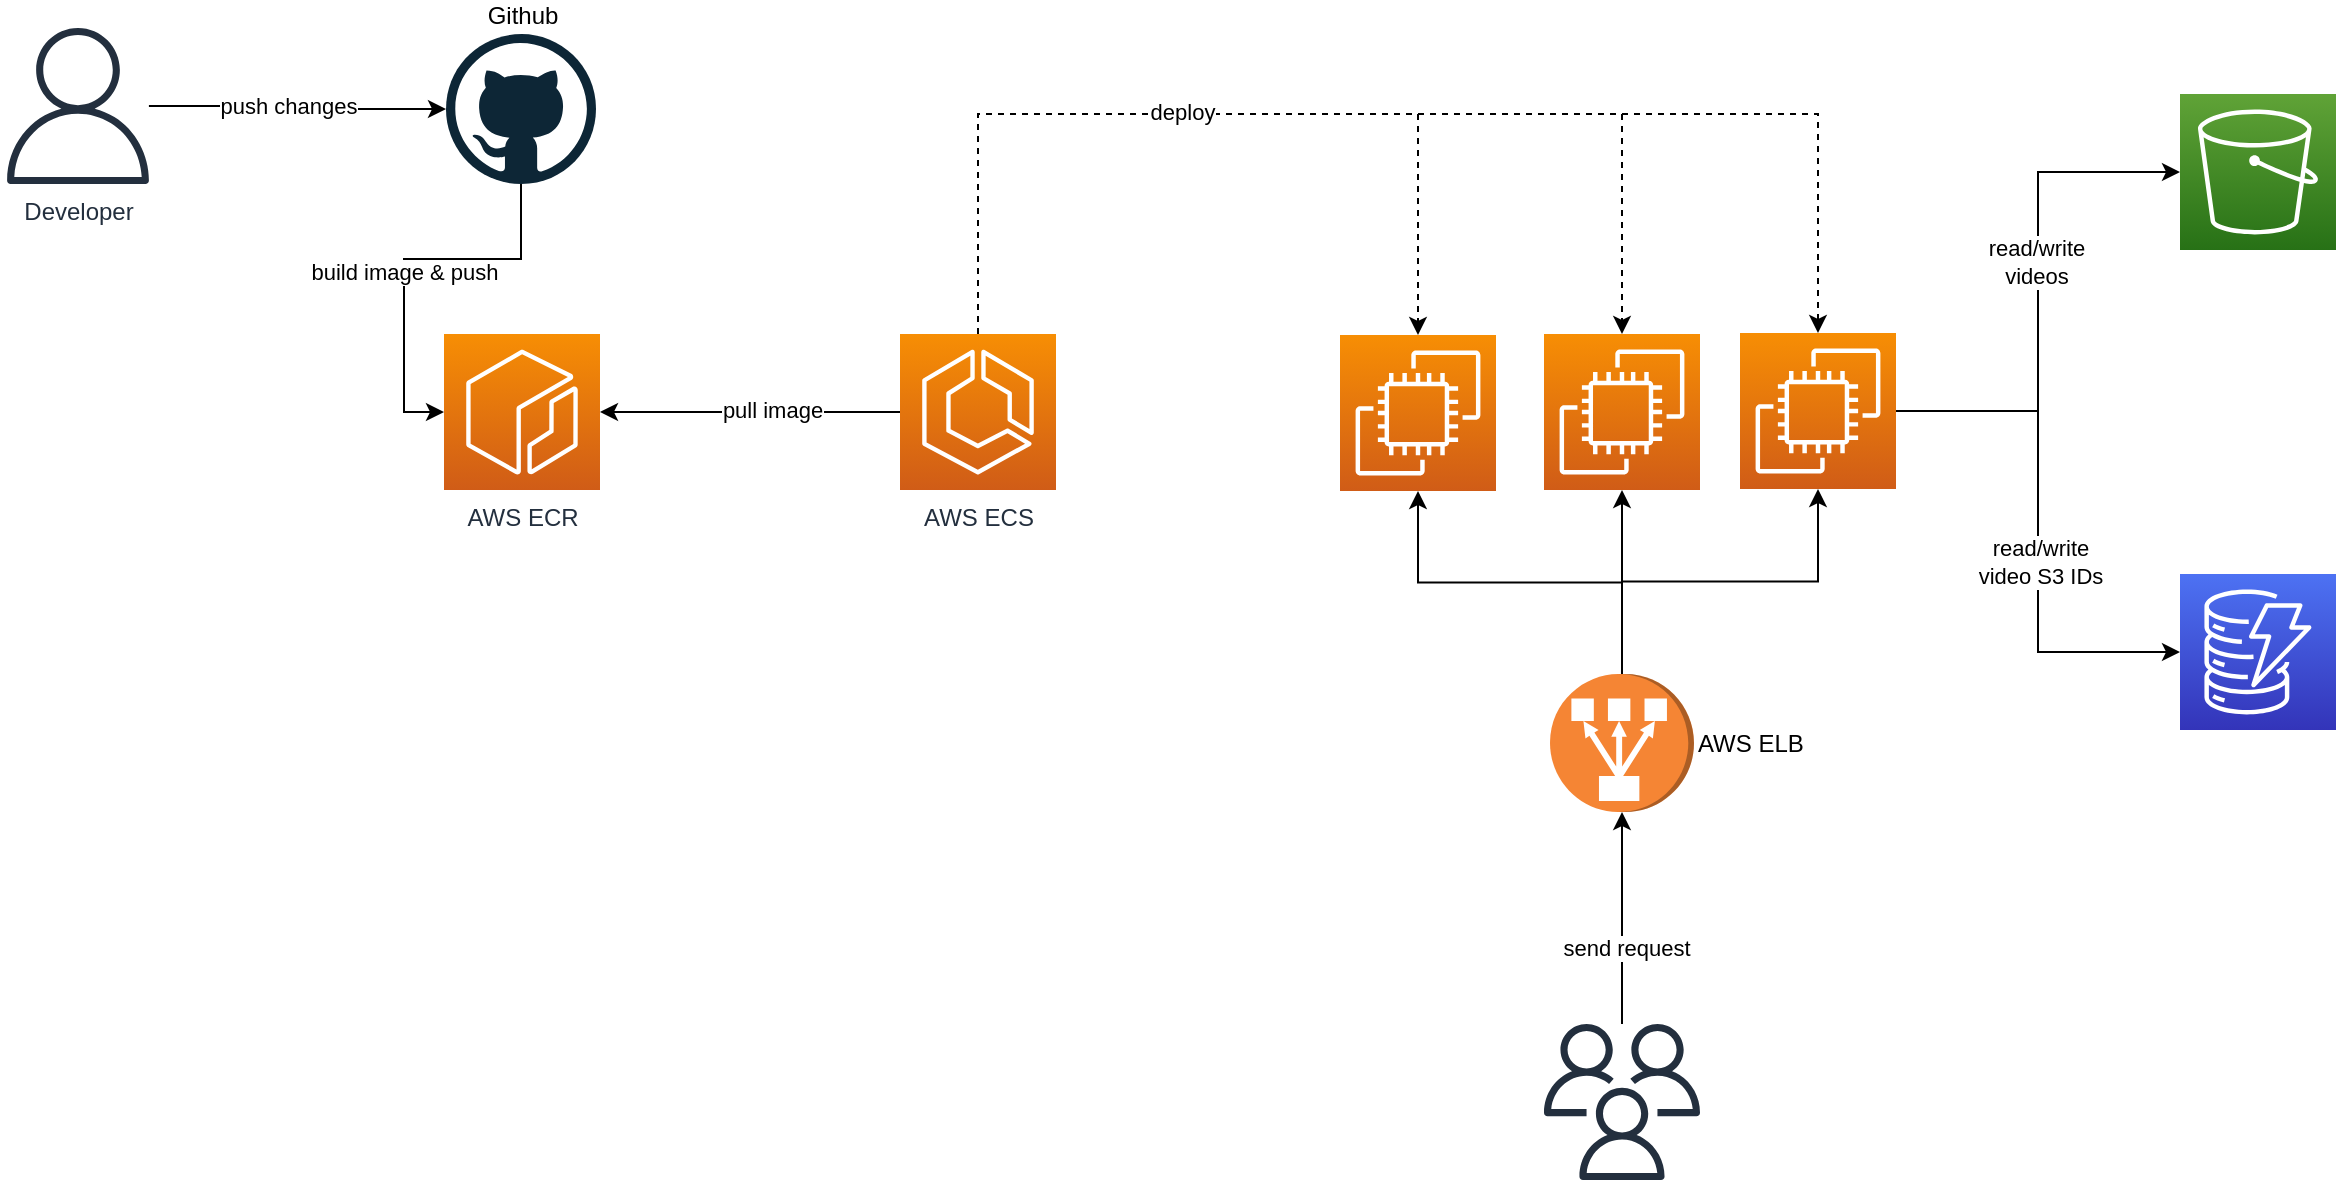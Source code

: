 <mxfile version="15.4.0" type="device"><diagram id="Th-D7L5blDi9pY7P5oev" name="Page-1"><mxGraphModel dx="2249" dy="822" grid="1" gridSize="10" guides="1" tooltips="1" connect="1" arrows="1" fold="1" page="1" pageScale="1" pageWidth="827" pageHeight="1169" math="0" shadow="0"><root><mxCell id="0"/><mxCell id="1" parent="0"/><mxCell id="GThTn7eFioHGDB3DzrY0-1" value="AWS ECR" style="sketch=0;points=[[0,0,0],[0.25,0,0],[0.5,0,0],[0.75,0,0],[1,0,0],[0,1,0],[0.25,1,0],[0.5,1,0],[0.75,1,0],[1,1,0],[0,0.25,0],[0,0.5,0],[0,0.75,0],[1,0.25,0],[1,0.5,0],[1,0.75,0]];outlineConnect=0;fontColor=#232F3E;gradientColor=#F78E04;gradientDirection=north;fillColor=#D05C17;strokeColor=#ffffff;dashed=0;verticalLabelPosition=bottom;verticalAlign=top;align=center;html=1;fontSize=12;fontStyle=0;aspect=fixed;shape=mxgraph.aws4.resourceIcon;resIcon=mxgraph.aws4.ecr;" vertex="1" parent="1"><mxGeometry x="132" y="240" width="78" height="78" as="geometry"/></mxCell><mxCell id="GThTn7eFioHGDB3DzrY0-8" style="edgeStyle=orthogonalEdgeStyle;rounded=0;orthogonalLoop=1;jettySize=auto;html=1;" edge="1" parent="1" source="GThTn7eFioHGDB3DzrY0-2" target="GThTn7eFioHGDB3DzrY0-1"><mxGeometry relative="1" as="geometry"/></mxCell><mxCell id="GThTn7eFioHGDB3DzrY0-15" value="pull image" style="edgeLabel;html=1;align=center;verticalAlign=middle;resizable=0;points=[];" vertex="1" connectable="0" parent="GThTn7eFioHGDB3DzrY0-8"><mxGeometry x="-0.14" y="-1" relative="1" as="geometry"><mxPoint as="offset"/></mxGeometry></mxCell><mxCell id="GThTn7eFioHGDB3DzrY0-16" style="edgeStyle=orthogonalEdgeStyle;rounded=0;orthogonalLoop=1;jettySize=auto;html=1;entryX=0.5;entryY=0;entryDx=0;entryDy=0;entryPerimeter=0;dashed=1;" edge="1" parent="1" source="GThTn7eFioHGDB3DzrY0-2" target="GThTn7eFioHGDB3DzrY0-13"><mxGeometry relative="1" as="geometry"><Array as="points"><mxPoint x="399" y="130"/><mxPoint x="721" y="130"/></Array></mxGeometry></mxCell><mxCell id="GThTn7eFioHGDB3DzrY0-36" style="edgeStyle=orthogonalEdgeStyle;rounded=0;orthogonalLoop=1;jettySize=auto;html=1;entryX=0.5;entryY=0;entryDx=0;entryDy=0;entryPerimeter=0;dashed=1;" edge="1" parent="1" source="GThTn7eFioHGDB3DzrY0-2" target="GThTn7eFioHGDB3DzrY0-3"><mxGeometry relative="1" as="geometry"><Array as="points"><mxPoint x="399" y="130"/><mxPoint x="619" y="130"/></Array></mxGeometry></mxCell><mxCell id="GThTn7eFioHGDB3DzrY0-37" style="edgeStyle=orthogonalEdgeStyle;rounded=0;orthogonalLoop=1;jettySize=auto;html=1;entryX=0.5;entryY=0;entryDx=0;entryDy=0;entryPerimeter=0;dashed=1;" edge="1" parent="1" source="GThTn7eFioHGDB3DzrY0-2" target="GThTn7eFioHGDB3DzrY0-14"><mxGeometry relative="1" as="geometry"><Array as="points"><mxPoint x="399" y="130"/><mxPoint x="819" y="130"/></Array></mxGeometry></mxCell><mxCell id="GThTn7eFioHGDB3DzrY0-38" value="deploy" style="edgeLabel;html=1;align=center;verticalAlign=middle;resizable=0;points=[];" vertex="1" connectable="0" parent="GThTn7eFioHGDB3DzrY0-37"><mxGeometry x="-0.337" y="1" relative="1" as="geometry"><mxPoint as="offset"/></mxGeometry></mxCell><mxCell id="GThTn7eFioHGDB3DzrY0-2" value="AWS ECS" style="sketch=0;points=[[0,0,0],[0.25,0,0],[0.5,0,0],[0.75,0,0],[1,0,0],[0,1,0],[0.25,1,0],[0.5,1,0],[0.75,1,0],[1,1,0],[0,0.25,0],[0,0.5,0],[0,0.75,0],[1,0.25,0],[1,0.5,0],[1,0.75,0]];outlineConnect=0;fontColor=#232F3E;gradientColor=#F78E04;gradientDirection=north;fillColor=#D05C17;strokeColor=#ffffff;dashed=0;verticalLabelPosition=bottom;verticalAlign=top;align=center;html=1;fontSize=12;fontStyle=0;aspect=fixed;shape=mxgraph.aws4.resourceIcon;resIcon=mxgraph.aws4.ecs;" vertex="1" parent="1"><mxGeometry x="360" y="240" width="78" height="78" as="geometry"/></mxCell><mxCell id="GThTn7eFioHGDB3DzrY0-3" value="" style="sketch=0;points=[[0,0,0],[0.25,0,0],[0.5,0,0],[0.75,0,0],[1,0,0],[0,1,0],[0.25,1,0],[0.5,1,0],[0.75,1,0],[1,1,0],[0,0.25,0],[0,0.5,0],[0,0.75,0],[1,0.25,0],[1,0.5,0],[1,0.75,0]];outlineConnect=0;fontColor=#232F3E;gradientColor=#F78E04;gradientDirection=north;fillColor=#D05C17;strokeColor=#ffffff;dashed=0;verticalLabelPosition=bottom;verticalAlign=top;align=center;html=1;fontSize=12;fontStyle=0;aspect=fixed;shape=mxgraph.aws4.resourceIcon;resIcon=mxgraph.aws4.ec2;" vertex="1" parent="1"><mxGeometry x="580" y="240.5" width="78" height="78" as="geometry"/></mxCell><mxCell id="GThTn7eFioHGDB3DzrY0-6" style="edgeStyle=orthogonalEdgeStyle;rounded=0;orthogonalLoop=1;jettySize=auto;html=1;entryX=0;entryY=0.5;entryDx=0;entryDy=0;entryPerimeter=0;" edge="1" parent="1" source="GThTn7eFioHGDB3DzrY0-4" target="GThTn7eFioHGDB3DzrY0-1"><mxGeometry relative="1" as="geometry"/></mxCell><mxCell id="GThTn7eFioHGDB3DzrY0-12" value="build image &amp;amp; push" style="edgeLabel;html=1;align=center;verticalAlign=middle;resizable=0;points=[];" vertex="1" connectable="0" parent="GThTn7eFioHGDB3DzrY0-6"><mxGeometry x="0.062" relative="1" as="geometry"><mxPoint as="offset"/></mxGeometry></mxCell><mxCell id="GThTn7eFioHGDB3DzrY0-4" value="Github" style="dashed=0;outlineConnect=0;html=1;align=center;labelPosition=center;verticalLabelPosition=top;verticalAlign=bottom;shape=mxgraph.weblogos.github" vertex="1" parent="1"><mxGeometry x="133" y="90" width="75" height="75" as="geometry"/></mxCell><mxCell id="GThTn7eFioHGDB3DzrY0-10" style="edgeStyle=orthogonalEdgeStyle;rounded=0;orthogonalLoop=1;jettySize=auto;html=1;" edge="1" parent="1" source="GThTn7eFioHGDB3DzrY0-9" target="GThTn7eFioHGDB3DzrY0-4"><mxGeometry relative="1" as="geometry"/></mxCell><mxCell id="GThTn7eFioHGDB3DzrY0-11" value="push changes" style="edgeLabel;html=1;align=center;verticalAlign=middle;resizable=0;points=[];" vertex="1" connectable="0" parent="GThTn7eFioHGDB3DzrY0-10"><mxGeometry x="-0.073" relative="1" as="geometry"><mxPoint as="offset"/></mxGeometry></mxCell><mxCell id="GThTn7eFioHGDB3DzrY0-9" value="Developer" style="sketch=0;outlineConnect=0;fontColor=#232F3E;gradientColor=none;fillColor=#232F3E;strokeColor=none;dashed=0;verticalLabelPosition=bottom;verticalAlign=top;align=center;html=1;fontSize=12;fontStyle=0;aspect=fixed;pointerEvents=1;shape=mxgraph.aws4.user;" vertex="1" parent="1"><mxGeometry x="-90" y="87" width="78" height="78" as="geometry"/></mxCell><mxCell id="GThTn7eFioHGDB3DzrY0-13" value="" style="sketch=0;points=[[0,0,0],[0.25,0,0],[0.5,0,0],[0.75,0,0],[1,0,0],[0,1,0],[0.25,1,0],[0.5,1,0],[0.75,1,0],[1,1,0],[0,0.25,0],[0,0.5,0],[0,0.75,0],[1,0.25,0],[1,0.5,0],[1,0.75,0]];outlineConnect=0;fontColor=#232F3E;gradientColor=#F78E04;gradientDirection=north;fillColor=#D05C17;strokeColor=#ffffff;dashed=0;verticalLabelPosition=bottom;verticalAlign=top;align=center;html=1;fontSize=12;fontStyle=0;aspect=fixed;shape=mxgraph.aws4.resourceIcon;resIcon=mxgraph.aws4.ec2;" vertex="1" parent="1"><mxGeometry x="682" y="240" width="78" height="78" as="geometry"/></mxCell><mxCell id="GThTn7eFioHGDB3DzrY0-27" style="edgeStyle=orthogonalEdgeStyle;rounded=0;orthogonalLoop=1;jettySize=auto;html=1;entryX=0;entryY=0.5;entryDx=0;entryDy=0;entryPerimeter=0;" edge="1" parent="1" source="GThTn7eFioHGDB3DzrY0-14" target="GThTn7eFioHGDB3DzrY0-24"><mxGeometry relative="1" as="geometry"/></mxCell><mxCell id="GThTn7eFioHGDB3DzrY0-29" value="read/write&lt;br&gt;videos" style="edgeLabel;html=1;align=center;verticalAlign=middle;resizable=0;points=[];" vertex="1" connectable="0" parent="GThTn7eFioHGDB3DzrY0-27"><mxGeometry x="0.118" y="1" relative="1" as="geometry"><mxPoint as="offset"/></mxGeometry></mxCell><mxCell id="GThTn7eFioHGDB3DzrY0-28" style="edgeStyle=orthogonalEdgeStyle;rounded=0;orthogonalLoop=1;jettySize=auto;html=1;entryX=0;entryY=0.5;entryDx=0;entryDy=0;entryPerimeter=0;" edge="1" parent="1" source="GThTn7eFioHGDB3DzrY0-14" target="GThTn7eFioHGDB3DzrY0-26"><mxGeometry relative="1" as="geometry"/></mxCell><mxCell id="GThTn7eFioHGDB3DzrY0-30" value="read/write&lt;br&gt;video S3 IDs" style="edgeLabel;html=1;align=center;verticalAlign=middle;resizable=0;points=[];" vertex="1" connectable="0" parent="GThTn7eFioHGDB3DzrY0-28"><mxGeometry x="0.117" y="1" relative="1" as="geometry"><mxPoint as="offset"/></mxGeometry></mxCell><mxCell id="GThTn7eFioHGDB3DzrY0-14" value="" style="sketch=0;points=[[0,0,0],[0.25,0,0],[0.5,0,0],[0.75,0,0],[1,0,0],[0,1,0],[0.25,1,0],[0.5,1,0],[0.75,1,0],[1,1,0],[0,0.25,0],[0,0.5,0],[0,0.75,0],[1,0.25,0],[1,0.5,0],[1,0.75,0]];outlineConnect=0;fontColor=#232F3E;gradientColor=#F78E04;gradientDirection=north;fillColor=#D05C17;strokeColor=#ffffff;dashed=0;verticalLabelPosition=bottom;verticalAlign=top;align=center;html=1;fontSize=12;fontStyle=0;aspect=fixed;shape=mxgraph.aws4.resourceIcon;resIcon=mxgraph.aws4.ec2;" vertex="1" parent="1"><mxGeometry x="780" y="239.5" width="78" height="78" as="geometry"/></mxCell><mxCell id="GThTn7eFioHGDB3DzrY0-31" style="edgeStyle=orthogonalEdgeStyle;rounded=0;orthogonalLoop=1;jettySize=auto;html=1;entryX=0.5;entryY=1;entryDx=0;entryDy=0;entryPerimeter=0;exitX=1;exitY=0.5;exitDx=0;exitDy=0;exitPerimeter=0;" edge="1" parent="1" source="GThTn7eFioHGDB3DzrY0-19" target="GThTn7eFioHGDB3DzrY0-3"><mxGeometry relative="1" as="geometry"/></mxCell><mxCell id="GThTn7eFioHGDB3DzrY0-32" style="edgeStyle=orthogonalEdgeStyle;rounded=0;orthogonalLoop=1;jettySize=auto;html=1;entryX=0.5;entryY=1;entryDx=0;entryDy=0;entryPerimeter=0;" edge="1" parent="1" source="GThTn7eFioHGDB3DzrY0-19" target="GThTn7eFioHGDB3DzrY0-13"><mxGeometry relative="1" as="geometry"/></mxCell><mxCell id="GThTn7eFioHGDB3DzrY0-33" style="edgeStyle=orthogonalEdgeStyle;rounded=0;orthogonalLoop=1;jettySize=auto;html=1;entryX=0.5;entryY=1;entryDx=0;entryDy=0;entryPerimeter=0;exitX=1;exitY=0.5;exitDx=0;exitDy=0;exitPerimeter=0;" edge="1" parent="1" source="GThTn7eFioHGDB3DzrY0-19" target="GThTn7eFioHGDB3DzrY0-14"><mxGeometry relative="1" as="geometry"/></mxCell><mxCell id="GThTn7eFioHGDB3DzrY0-19" value="AWS ELB" style="outlineConnect=0;dashed=0;verticalLabelPosition=middle;verticalAlign=middle;align=left;html=1;shape=mxgraph.aws3.classic_load_balancer;fillColor=#F58534;gradientColor=none;direction=north;rotation=0;labelPosition=right;" vertex="1" parent="1"><mxGeometry x="685" y="410" width="72" height="69" as="geometry"/></mxCell><mxCell id="GThTn7eFioHGDB3DzrY0-21" style="edgeStyle=orthogonalEdgeStyle;rounded=0;orthogonalLoop=1;jettySize=auto;html=1;entryX=0;entryY=0.5;entryDx=0;entryDy=0;entryPerimeter=0;" edge="1" parent="1" source="GThTn7eFioHGDB3DzrY0-20" target="GThTn7eFioHGDB3DzrY0-19"><mxGeometry relative="1" as="geometry"/></mxCell><mxCell id="GThTn7eFioHGDB3DzrY0-23" value="send request" style="edgeLabel;html=1;align=center;verticalAlign=middle;resizable=0;points=[];" vertex="1" connectable="0" parent="GThTn7eFioHGDB3DzrY0-21"><mxGeometry x="-0.277" y="-2" relative="1" as="geometry"><mxPoint as="offset"/></mxGeometry></mxCell><mxCell id="GThTn7eFioHGDB3DzrY0-20" value="" style="sketch=0;outlineConnect=0;fontColor=#232F3E;gradientColor=none;fillColor=#232F3E;strokeColor=none;dashed=0;verticalLabelPosition=bottom;verticalAlign=top;align=center;html=1;fontSize=12;fontStyle=0;aspect=fixed;pointerEvents=1;shape=mxgraph.aws4.users;" vertex="1" parent="1"><mxGeometry x="682" y="585" width="78" height="78" as="geometry"/></mxCell><mxCell id="GThTn7eFioHGDB3DzrY0-24" value="" style="sketch=0;points=[[0,0,0],[0.25,0,0],[0.5,0,0],[0.75,0,0],[1,0,0],[0,1,0],[0.25,1,0],[0.5,1,0],[0.75,1,0],[1,1,0],[0,0.25,0],[0,0.5,0],[0,0.75,0],[1,0.25,0],[1,0.5,0],[1,0.75,0]];outlineConnect=0;fontColor=#232F3E;gradientColor=#60A337;gradientDirection=north;fillColor=#277116;strokeColor=#ffffff;dashed=0;verticalLabelPosition=bottom;verticalAlign=top;align=center;html=1;fontSize=12;fontStyle=0;aspect=fixed;shape=mxgraph.aws4.resourceIcon;resIcon=mxgraph.aws4.s3;" vertex="1" parent="1"><mxGeometry x="1000" y="120" width="78" height="78" as="geometry"/></mxCell><mxCell id="GThTn7eFioHGDB3DzrY0-26" value="" style="sketch=0;points=[[0,0,0],[0.25,0,0],[0.5,0,0],[0.75,0,0],[1,0,0],[0,1,0],[0.25,1,0],[0.5,1,0],[0.75,1,0],[1,1,0],[0,0.25,0],[0,0.5,0],[0,0.75,0],[1,0.25,0],[1,0.5,0],[1,0.75,0]];outlineConnect=0;fontColor=#232F3E;gradientColor=#4D72F3;gradientDirection=north;fillColor=#3334B9;strokeColor=#ffffff;dashed=0;verticalLabelPosition=bottom;verticalAlign=top;align=center;html=1;fontSize=12;fontStyle=0;aspect=fixed;shape=mxgraph.aws4.resourceIcon;resIcon=mxgraph.aws4.dynamodb;" vertex="1" parent="1"><mxGeometry x="1000" y="360" width="78" height="78" as="geometry"/></mxCell></root></mxGraphModel></diagram></mxfile>